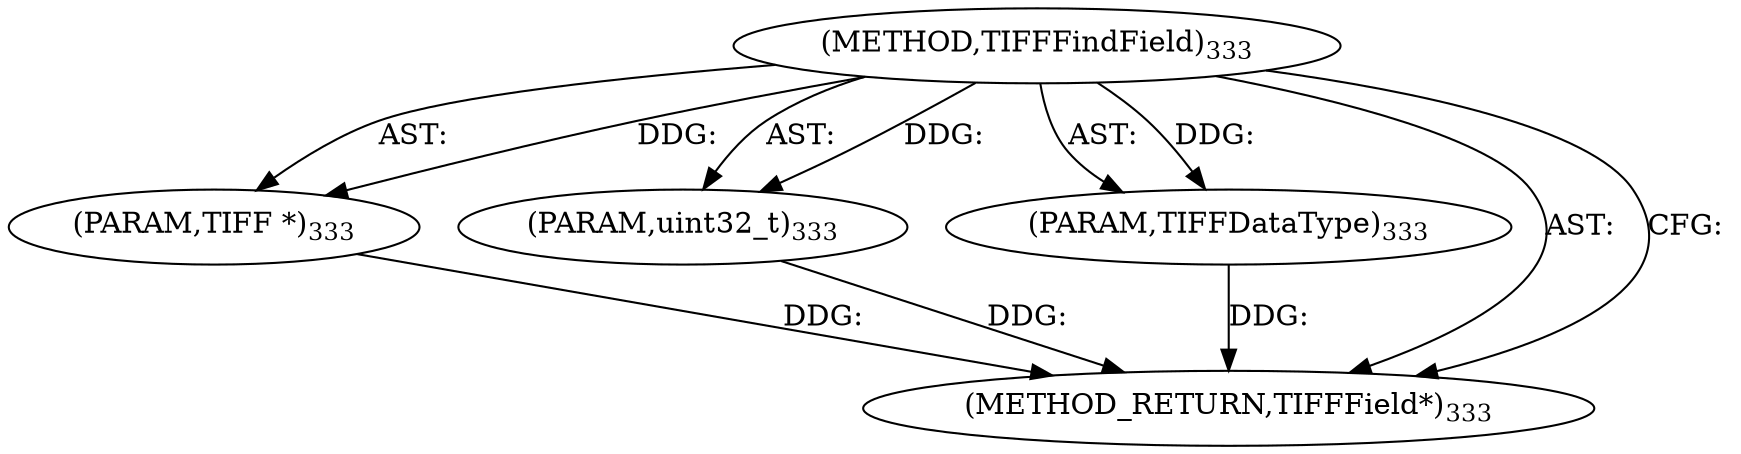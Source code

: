 digraph "TIFFFindField" {  
"8419" [label = <(METHOD,TIFFFindField)<SUB>333</SUB>> ]
"8420" [label = <(PARAM,TIFF *)<SUB>333</SUB>> ]
"8421" [label = <(PARAM,uint32_t)<SUB>333</SUB>> ]
"8422" [label = <(PARAM,TIFFDataType)<SUB>333</SUB>> ]
"8423" [label = <(METHOD_RETURN,TIFFField*)<SUB>333</SUB>> ]
  "8419" -> "8420"  [ label = "AST: "] 
  "8419" -> "8421"  [ label = "AST: "] 
  "8419" -> "8422"  [ label = "AST: "] 
  "8419" -> "8423"  [ label = "AST: "] 
  "8419" -> "8423"  [ label = "CFG: "] 
  "8420" -> "8423"  [ label = "DDG: "] 
  "8421" -> "8423"  [ label = "DDG: "] 
  "8422" -> "8423"  [ label = "DDG: "] 
  "8419" -> "8420"  [ label = "DDG: "] 
  "8419" -> "8421"  [ label = "DDG: "] 
  "8419" -> "8422"  [ label = "DDG: "] 
}
